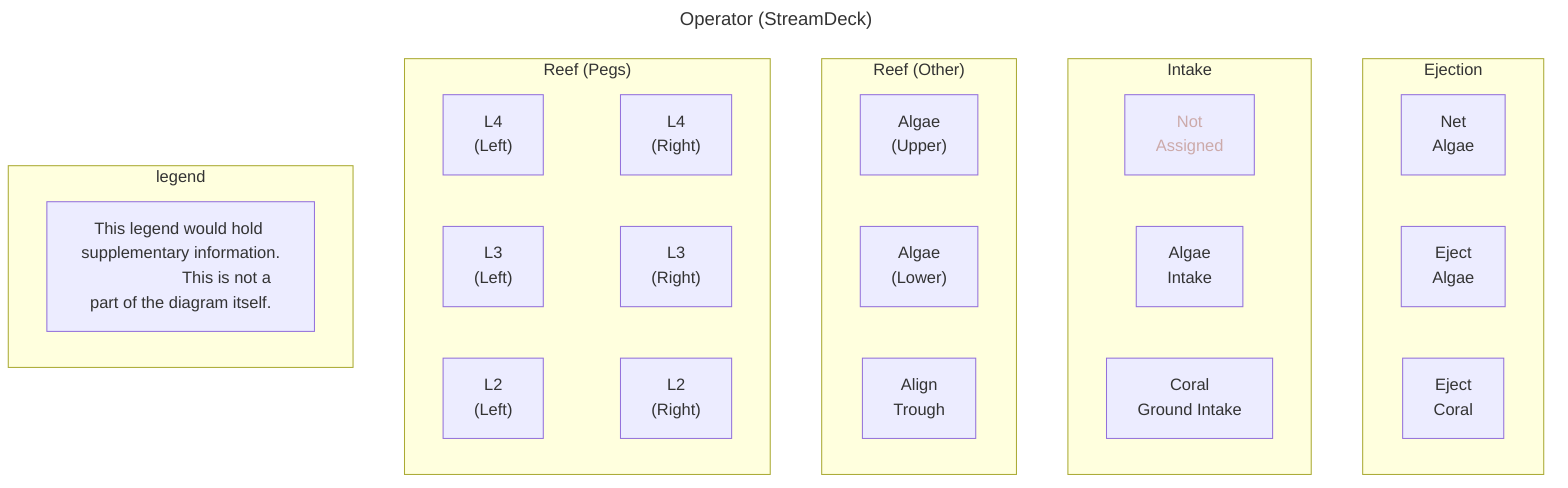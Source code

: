 ---
title: Operator (StreamDeck)
---
graph TB
    subgraph c5["Ejection"]
        Net["Net
             Algae"]
        EjectAlg["Eject
                  Algae"]
        EjectCoral["Eject
                    Coral"]
    end
    subgraph c4["Intake"]
        r1c4["Not
              Assigned"]
            style r1c4 color:#caa
        IntakeAlg["Algae
                   Intake"]
        IntakeGrd["Coral
                   Ground Intake"]
    end
    subgraph c3["Reef (Other)"]
        RmAlgU["Algae
                (Upper)"]
        RmAlgL["Algae
                (Lower)"]
        Trough["Align
                Trough"]
    end
    subgraph c1c2["Reef (Pegs)"]
        LL4["L4\n(Left)"]~~~RL4["L4\n(Right)"]
        LL3["L3\n(Left)"]~~~RL3["L3\n(Right)"]
        LL2["L2\n(Left)"]~~~RL2["L2\n(Right)"]
    end
    subgraph legend
        placeholder["This legend would hold supplementary information.
                     This is not a part of the diagram itself."]
    end